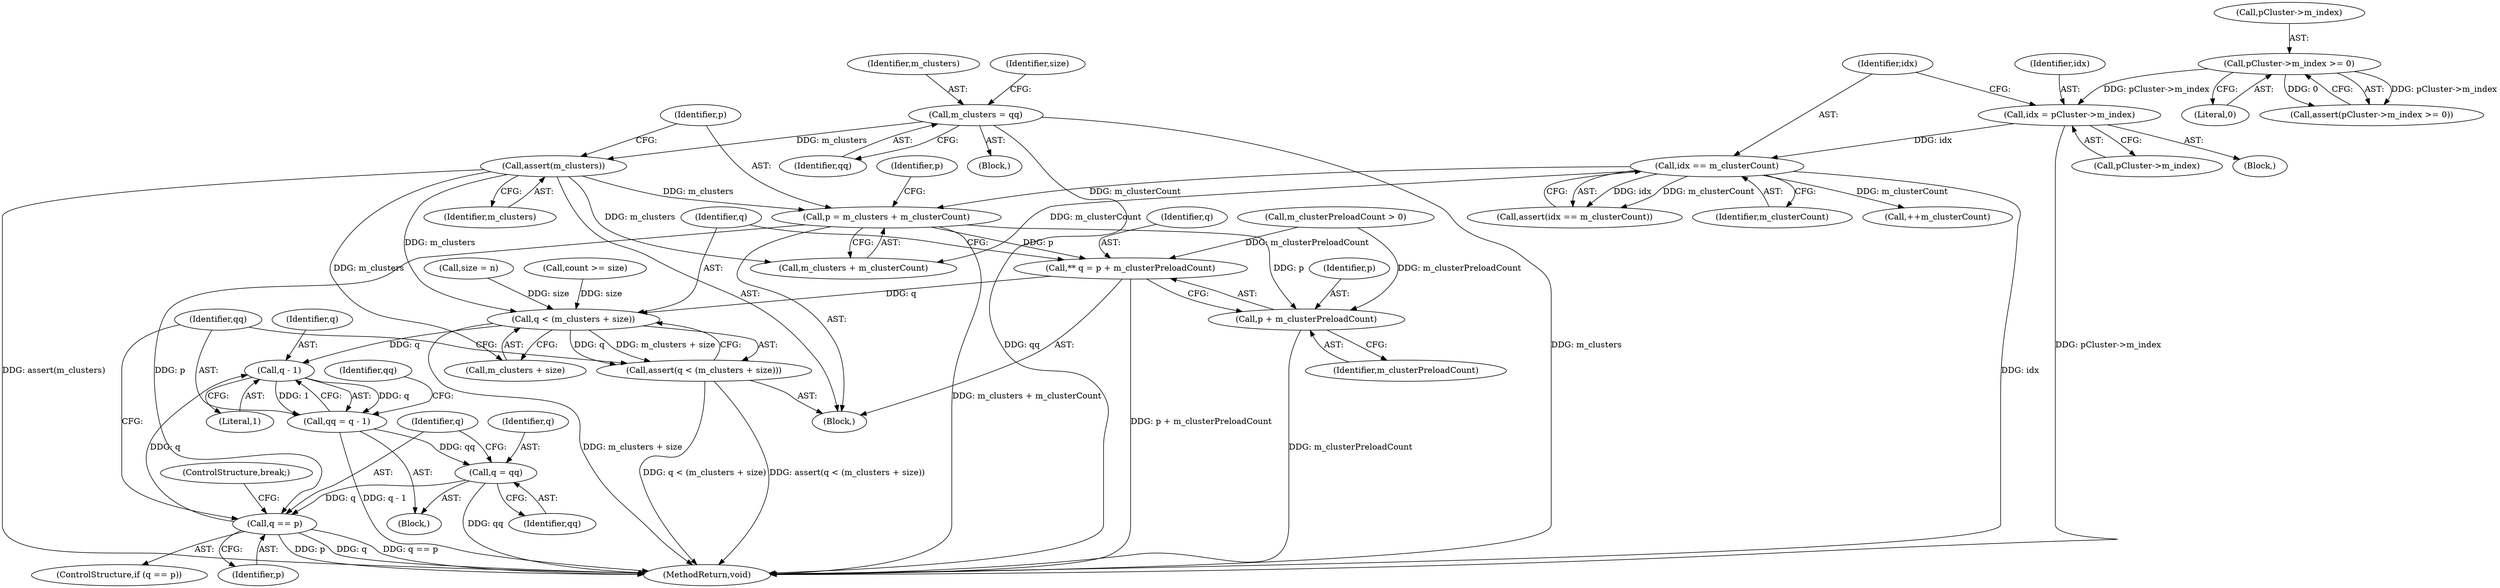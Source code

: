 digraph "1_Android_cc274e2abe8b2a6698a5c47d8aa4bb45f1f9538d@integer" {
"1000190" [label="(Call,p = m_clusters + m_clusterCount)"];
"1000188" [label="(Call,assert(m_clusters))"];
"1000177" [label="(Call,m_clusters = qq)"];
"1000132" [label="(Call,idx == m_clusterCount)"];
"1000126" [label="(Call,idx = pCluster->m_index)"];
"1000106" [label="(Call,pCluster->m_index >= 0)"];
"1000206" [label="(Call,** q = p + m_clusterPreloadCount)"];
"1000212" [label="(Call,q < (m_clusters + size))"];
"1000211" [label="(Call,assert(q < (m_clusters + size)))"];
"1000221" [label="(Call,q - 1)"];
"1000219" [label="(Call,qq = q - 1)"];
"1000236" [label="(Call,q = qq)"];
"1000240" [label="(Call,q == p)"];
"1000208" [label="(Call,p + m_clusterPreloadCount)"];
"1000249" [label="(Call,++m_clusterCount)"];
"1000228" [label="(Identifier,qq)"];
"1000180" [label="(Call,size = n)"];
"1000237" [label="(Identifier,q)"];
"1000105" [label="(Call,assert(pCluster->m_index >= 0))"];
"1000110" [label="(Literal,0)"];
"1000242" [label="(Identifier,p)"];
"1000251" [label="(MethodReturn,void)"];
"1000136" [label="(Call,count >= size)"];
"1000177" [label="(Call,m_clusters = qq)"];
"1000223" [label="(Literal,1)"];
"1000206" [label="(Call,** q = p + m_clusterPreloadCount)"];
"1000192" [label="(Call,m_clusters + m_clusterCount)"];
"1000219" [label="(Call,qq = q - 1)"];
"1000239" [label="(ControlStructure,if (q == p))"];
"1000209" [label="(Identifier,p)"];
"1000106" [label="(Call,pCluster->m_index >= 0)"];
"1000240" [label="(Call,q == p)"];
"1000131" [label="(Call,assert(idx == m_clusterCount))"];
"1000222" [label="(Identifier,q)"];
"1000133" [label="(Identifier,idx)"];
"1000107" [label="(Call,pCluster->m_index)"];
"1000134" [label="(Identifier,m_clusterCount)"];
"1000221" [label="(Call,q - 1)"];
"1000197" [label="(Identifier,p)"];
"1000211" [label="(Call,assert(q < (m_clusters + size)))"];
"1000184" [label="(Call,m_clusterPreloadCount > 0)"];
"1000220" [label="(Identifier,qq)"];
"1000187" [label="(Block,)"];
"1000189" [label="(Identifier,m_clusters)"];
"1000128" [label="(Call,pCluster->m_index)"];
"1000207" [label="(Identifier,q)"];
"1000126" [label="(Call,idx = pCluster->m_index)"];
"1000238" [label="(Identifier,qq)"];
"1000102" [label="(Block,)"];
"1000178" [label="(Identifier,m_clusters)"];
"1000132" [label="(Call,idx == m_clusterCount)"];
"1000241" [label="(Identifier,q)"];
"1000139" [label="(Block,)"];
"1000212" [label="(Call,q < (m_clusters + size))"];
"1000214" [label="(Call,m_clusters + size)"];
"1000127" [label="(Identifier,idx)"];
"1000236" [label="(Call,q = qq)"];
"1000191" [label="(Identifier,p)"];
"1000188" [label="(Call,assert(m_clusters))"];
"1000243" [label="(ControlStructure,break;)"];
"1000181" [label="(Identifier,size)"];
"1000208" [label="(Call,p + m_clusterPreloadCount)"];
"1000218" [label="(Block,)"];
"1000213" [label="(Identifier,q)"];
"1000179" [label="(Identifier,qq)"];
"1000190" [label="(Call,p = m_clusters + m_clusterCount)"];
"1000210" [label="(Identifier,m_clusterPreloadCount)"];
"1000190" -> "1000187"  [label="AST: "];
"1000190" -> "1000192"  [label="CFG: "];
"1000191" -> "1000190"  [label="AST: "];
"1000192" -> "1000190"  [label="AST: "];
"1000197" -> "1000190"  [label="CFG: "];
"1000190" -> "1000251"  [label="DDG: m_clusters + m_clusterCount"];
"1000188" -> "1000190"  [label="DDG: m_clusters"];
"1000132" -> "1000190"  [label="DDG: m_clusterCount"];
"1000190" -> "1000206"  [label="DDG: p"];
"1000190" -> "1000208"  [label="DDG: p"];
"1000190" -> "1000240"  [label="DDG: p"];
"1000188" -> "1000187"  [label="AST: "];
"1000188" -> "1000189"  [label="CFG: "];
"1000189" -> "1000188"  [label="AST: "];
"1000191" -> "1000188"  [label="CFG: "];
"1000188" -> "1000251"  [label="DDG: assert(m_clusters)"];
"1000177" -> "1000188"  [label="DDG: m_clusters"];
"1000188" -> "1000192"  [label="DDG: m_clusters"];
"1000188" -> "1000212"  [label="DDG: m_clusters"];
"1000188" -> "1000214"  [label="DDG: m_clusters"];
"1000177" -> "1000139"  [label="AST: "];
"1000177" -> "1000179"  [label="CFG: "];
"1000178" -> "1000177"  [label="AST: "];
"1000179" -> "1000177"  [label="AST: "];
"1000181" -> "1000177"  [label="CFG: "];
"1000177" -> "1000251"  [label="DDG: qq"];
"1000177" -> "1000251"  [label="DDG: m_clusters"];
"1000132" -> "1000131"  [label="AST: "];
"1000132" -> "1000134"  [label="CFG: "];
"1000133" -> "1000132"  [label="AST: "];
"1000134" -> "1000132"  [label="AST: "];
"1000131" -> "1000132"  [label="CFG: "];
"1000132" -> "1000251"  [label="DDG: idx"];
"1000132" -> "1000131"  [label="DDG: idx"];
"1000132" -> "1000131"  [label="DDG: m_clusterCount"];
"1000126" -> "1000132"  [label="DDG: idx"];
"1000132" -> "1000192"  [label="DDG: m_clusterCount"];
"1000132" -> "1000249"  [label="DDG: m_clusterCount"];
"1000126" -> "1000102"  [label="AST: "];
"1000126" -> "1000128"  [label="CFG: "];
"1000127" -> "1000126"  [label="AST: "];
"1000128" -> "1000126"  [label="AST: "];
"1000133" -> "1000126"  [label="CFG: "];
"1000126" -> "1000251"  [label="DDG: pCluster->m_index"];
"1000106" -> "1000126"  [label="DDG: pCluster->m_index"];
"1000106" -> "1000105"  [label="AST: "];
"1000106" -> "1000110"  [label="CFG: "];
"1000107" -> "1000106"  [label="AST: "];
"1000110" -> "1000106"  [label="AST: "];
"1000105" -> "1000106"  [label="CFG: "];
"1000106" -> "1000105"  [label="DDG: pCluster->m_index"];
"1000106" -> "1000105"  [label="DDG: 0"];
"1000206" -> "1000187"  [label="AST: "];
"1000206" -> "1000208"  [label="CFG: "];
"1000207" -> "1000206"  [label="AST: "];
"1000208" -> "1000206"  [label="AST: "];
"1000213" -> "1000206"  [label="CFG: "];
"1000206" -> "1000251"  [label="DDG: p + m_clusterPreloadCount"];
"1000184" -> "1000206"  [label="DDG: m_clusterPreloadCount"];
"1000206" -> "1000212"  [label="DDG: q"];
"1000212" -> "1000211"  [label="AST: "];
"1000212" -> "1000214"  [label="CFG: "];
"1000213" -> "1000212"  [label="AST: "];
"1000214" -> "1000212"  [label="AST: "];
"1000211" -> "1000212"  [label="CFG: "];
"1000212" -> "1000251"  [label="DDG: m_clusters + size"];
"1000212" -> "1000211"  [label="DDG: q"];
"1000212" -> "1000211"  [label="DDG: m_clusters + size"];
"1000180" -> "1000212"  [label="DDG: size"];
"1000136" -> "1000212"  [label="DDG: size"];
"1000212" -> "1000221"  [label="DDG: q"];
"1000211" -> "1000187"  [label="AST: "];
"1000220" -> "1000211"  [label="CFG: "];
"1000211" -> "1000251"  [label="DDG: q < (m_clusters + size)"];
"1000211" -> "1000251"  [label="DDG: assert(q < (m_clusters + size))"];
"1000221" -> "1000219"  [label="AST: "];
"1000221" -> "1000223"  [label="CFG: "];
"1000222" -> "1000221"  [label="AST: "];
"1000223" -> "1000221"  [label="AST: "];
"1000219" -> "1000221"  [label="CFG: "];
"1000221" -> "1000219"  [label="DDG: q"];
"1000221" -> "1000219"  [label="DDG: 1"];
"1000240" -> "1000221"  [label="DDG: q"];
"1000219" -> "1000218"  [label="AST: "];
"1000220" -> "1000219"  [label="AST: "];
"1000228" -> "1000219"  [label="CFG: "];
"1000219" -> "1000251"  [label="DDG: q - 1"];
"1000219" -> "1000236"  [label="DDG: qq"];
"1000236" -> "1000218"  [label="AST: "];
"1000236" -> "1000238"  [label="CFG: "];
"1000237" -> "1000236"  [label="AST: "];
"1000238" -> "1000236"  [label="AST: "];
"1000241" -> "1000236"  [label="CFG: "];
"1000236" -> "1000251"  [label="DDG: qq"];
"1000236" -> "1000240"  [label="DDG: q"];
"1000240" -> "1000239"  [label="AST: "];
"1000240" -> "1000242"  [label="CFG: "];
"1000241" -> "1000240"  [label="AST: "];
"1000242" -> "1000240"  [label="AST: "];
"1000220" -> "1000240"  [label="CFG: "];
"1000243" -> "1000240"  [label="CFG: "];
"1000240" -> "1000251"  [label="DDG: q == p"];
"1000240" -> "1000251"  [label="DDG: p"];
"1000240" -> "1000251"  [label="DDG: q"];
"1000208" -> "1000210"  [label="CFG: "];
"1000209" -> "1000208"  [label="AST: "];
"1000210" -> "1000208"  [label="AST: "];
"1000208" -> "1000251"  [label="DDG: m_clusterPreloadCount"];
"1000184" -> "1000208"  [label="DDG: m_clusterPreloadCount"];
}
